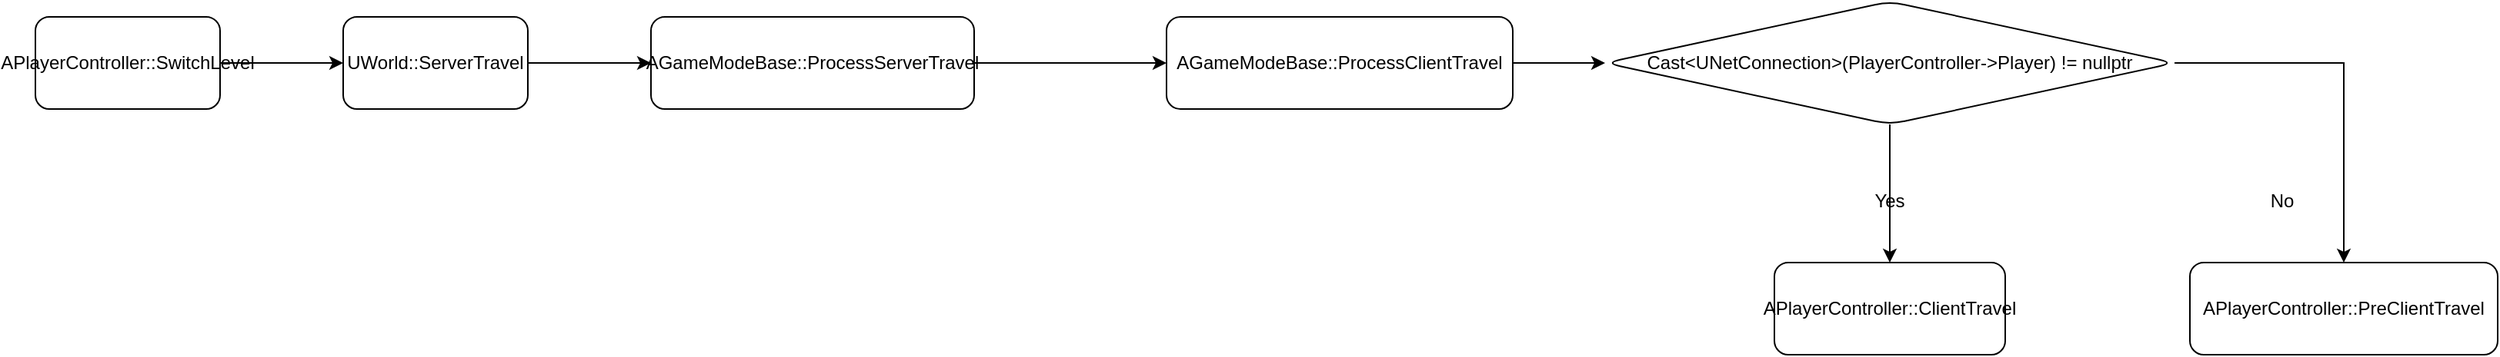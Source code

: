 <mxfile>
    <diagram id="sFp0I1nzIH9cF2ii0pdX" name="第 1 页">
        <mxGraphModel dx="1785" dy="1160" grid="1" gridSize="10" guides="1" tooltips="1" connect="1" arrows="1" fold="1" page="1" pageScale="1" pageWidth="827" pageHeight="1169" math="0" shadow="0">
            <root>
                <mxCell id="0"/>
                <mxCell id="1" parent="0"/>
                <mxCell id="4" value="" style="edgeStyle=orthogonalEdgeStyle;rounded=0;orthogonalLoop=1;jettySize=auto;html=1;" edge="1" parent="1" source="2" target="3">
                    <mxGeometry relative="1" as="geometry"/>
                </mxCell>
                <mxCell id="2" value="APlayerController::SwitchLevel" style="rounded=1;whiteSpace=wrap;html=1;" vertex="1" parent="1">
                    <mxGeometry x="110" y="110" width="120" height="60" as="geometry"/>
                </mxCell>
                <mxCell id="6" value="" style="edgeStyle=orthogonalEdgeStyle;rounded=0;orthogonalLoop=1;jettySize=auto;html=1;" edge="1" parent="1" source="3" target="5">
                    <mxGeometry relative="1" as="geometry"/>
                </mxCell>
                <mxCell id="3" value="UWorld::ServerTravel" style="whiteSpace=wrap;html=1;rounded=1;" vertex="1" parent="1">
                    <mxGeometry x="310" y="110" width="120" height="60" as="geometry"/>
                </mxCell>
                <mxCell id="8" value="" style="edgeStyle=orthogonalEdgeStyle;rounded=0;orthogonalLoop=1;jettySize=auto;html=1;" edge="1" parent="1" source="5" target="7">
                    <mxGeometry relative="1" as="geometry"/>
                </mxCell>
                <mxCell id="5" value="AGameModeBase::ProcessServerTravel" style="whiteSpace=wrap;html=1;rounded=1;" vertex="1" parent="1">
                    <mxGeometry x="510" y="110" width="210" height="60" as="geometry"/>
                </mxCell>
                <mxCell id="12" value="" style="edgeStyle=orthogonalEdgeStyle;rounded=0;orthogonalLoop=1;jettySize=auto;html=1;" edge="1" parent="1" source="7" target="11">
                    <mxGeometry relative="1" as="geometry"/>
                </mxCell>
                <mxCell id="7" value="AGameModeBase::ProcessClientTravel" style="whiteSpace=wrap;html=1;rounded=1;" vertex="1" parent="1">
                    <mxGeometry x="845" y="110" width="225" height="60" as="geometry"/>
                </mxCell>
                <mxCell id="14" value="" style="edgeStyle=orthogonalEdgeStyle;rounded=0;orthogonalLoop=1;jettySize=auto;html=1;" edge="1" parent="1" source="11" target="13">
                    <mxGeometry relative="1" as="geometry"/>
                </mxCell>
                <mxCell id="18" value="" style="edgeStyle=orthogonalEdgeStyle;rounded=0;orthogonalLoop=1;jettySize=auto;html=1;" edge="1" parent="1" source="11" target="17">
                    <mxGeometry relative="1" as="geometry"/>
                </mxCell>
                <mxCell id="11" value="Cast&amp;lt;UNetConnection&amp;gt;(PlayerController-&amp;gt;Player) != nullptr" style="rhombus;whiteSpace=wrap;html=1;rounded=1;" vertex="1" parent="1">
                    <mxGeometry x="1130" y="100" width="370" height="80" as="geometry"/>
                </mxCell>
                <mxCell id="13" value="APlayerController::ClientTravel" style="whiteSpace=wrap;html=1;rounded=1;" vertex="1" parent="1">
                    <mxGeometry x="1240" y="270" width="150" height="60" as="geometry"/>
                </mxCell>
                <mxCell id="16" value="Yes" style="text;html=1;strokeColor=none;fillColor=none;align=center;verticalAlign=middle;whiteSpace=wrap;rounded=0;" vertex="1" parent="1">
                    <mxGeometry x="1295" y="220" width="40" height="20" as="geometry"/>
                </mxCell>
                <mxCell id="17" value="APlayerController::PreClientTravel" style="whiteSpace=wrap;html=1;rounded=1;" vertex="1" parent="1">
                    <mxGeometry x="1510" y="270" width="200" height="60" as="geometry"/>
                </mxCell>
                <mxCell id="19" value="No" style="text;html=1;strokeColor=none;fillColor=none;align=center;verticalAlign=middle;whiteSpace=wrap;rounded=0;" vertex="1" parent="1">
                    <mxGeometry x="1550" y="220" width="40" height="20" as="geometry"/>
                </mxCell>
            </root>
        </mxGraphModel>
    </diagram>
</mxfile>